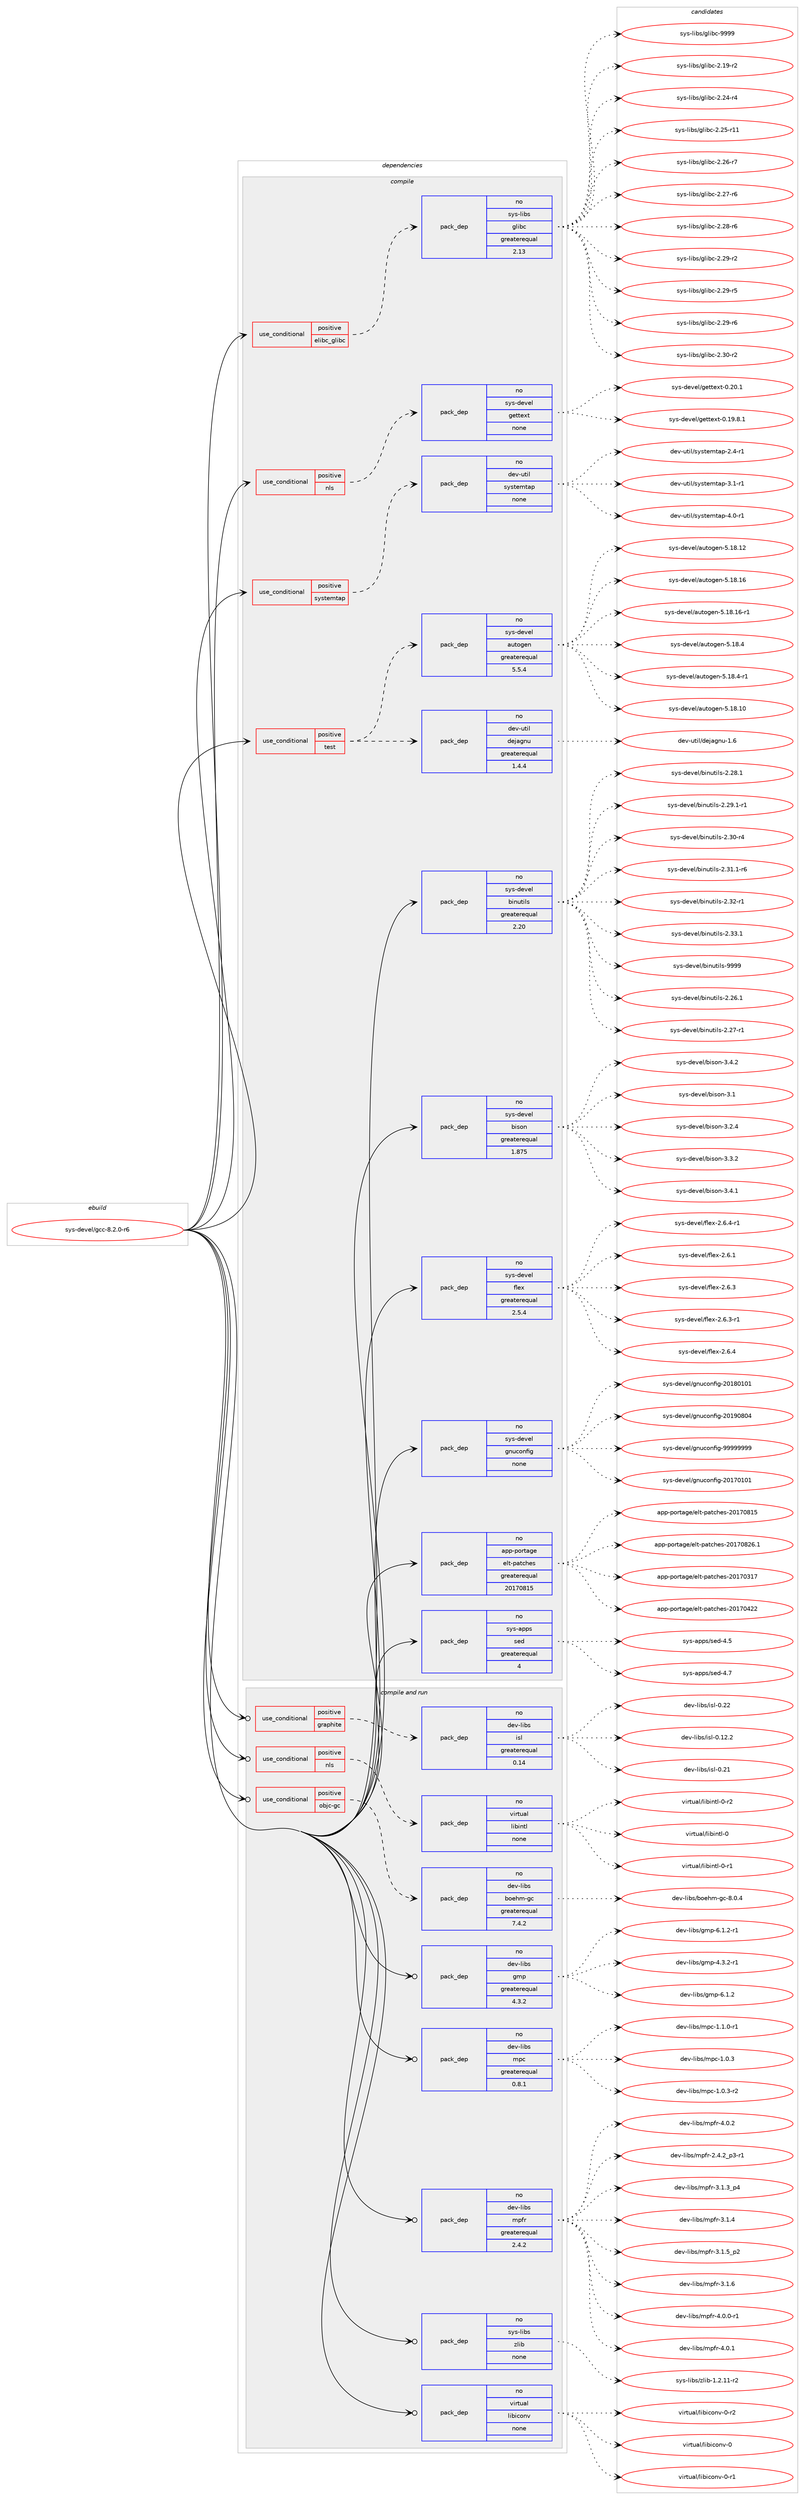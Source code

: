 digraph prolog {

# *************
# Graph options
# *************

newrank=true;
concentrate=true;
compound=true;
graph [rankdir=LR,fontname=Helvetica,fontsize=10,ranksep=1.5];#, ranksep=2.5, nodesep=0.2];
edge  [arrowhead=vee];
node  [fontname=Helvetica,fontsize=10];

# **********
# The ebuild
# **********

subgraph cluster_leftcol {
color=gray;
rank=same;
label=<<i>ebuild</i>>;
id [label="sys-devel/gcc-8.2.0-r6", color=red, width=4, href="../sys-devel/gcc-8.2.0-r6.svg"];
}

# ****************
# The dependencies
# ****************

subgraph cluster_midcol {
color=gray;
label=<<i>dependencies</i>>;
subgraph cluster_compile {
fillcolor="#eeeeee";
style=filled;
label=<<i>compile</i>>;
subgraph cond213845 {
dependency889516 [label=<<TABLE BORDER="0" CELLBORDER="1" CELLSPACING="0" CELLPADDING="4"><TR><TD ROWSPAN="3" CELLPADDING="10">use_conditional</TD></TR><TR><TD>positive</TD></TR><TR><TD>elibc_glibc</TD></TR></TABLE>>, shape=none, color=red];
subgraph pack660110 {
dependency889517 [label=<<TABLE BORDER="0" CELLBORDER="1" CELLSPACING="0" CELLPADDING="4" WIDTH="220"><TR><TD ROWSPAN="6" CELLPADDING="30">pack_dep</TD></TR><TR><TD WIDTH="110">no</TD></TR><TR><TD>sys-libs</TD></TR><TR><TD>glibc</TD></TR><TR><TD>greaterequal</TD></TR><TR><TD>2.13</TD></TR></TABLE>>, shape=none, color=blue];
}
dependency889516:e -> dependency889517:w [weight=20,style="dashed",arrowhead="vee"];
}
id:e -> dependency889516:w [weight=20,style="solid",arrowhead="vee"];
subgraph cond213846 {
dependency889518 [label=<<TABLE BORDER="0" CELLBORDER="1" CELLSPACING="0" CELLPADDING="4"><TR><TD ROWSPAN="3" CELLPADDING="10">use_conditional</TD></TR><TR><TD>positive</TD></TR><TR><TD>nls</TD></TR></TABLE>>, shape=none, color=red];
subgraph pack660111 {
dependency889519 [label=<<TABLE BORDER="0" CELLBORDER="1" CELLSPACING="0" CELLPADDING="4" WIDTH="220"><TR><TD ROWSPAN="6" CELLPADDING="30">pack_dep</TD></TR><TR><TD WIDTH="110">no</TD></TR><TR><TD>sys-devel</TD></TR><TR><TD>gettext</TD></TR><TR><TD>none</TD></TR><TR><TD></TD></TR></TABLE>>, shape=none, color=blue];
}
dependency889518:e -> dependency889519:w [weight=20,style="dashed",arrowhead="vee"];
}
id:e -> dependency889518:w [weight=20,style="solid",arrowhead="vee"];
subgraph cond213847 {
dependency889520 [label=<<TABLE BORDER="0" CELLBORDER="1" CELLSPACING="0" CELLPADDING="4"><TR><TD ROWSPAN="3" CELLPADDING="10">use_conditional</TD></TR><TR><TD>positive</TD></TR><TR><TD>systemtap</TD></TR></TABLE>>, shape=none, color=red];
subgraph pack660112 {
dependency889521 [label=<<TABLE BORDER="0" CELLBORDER="1" CELLSPACING="0" CELLPADDING="4" WIDTH="220"><TR><TD ROWSPAN="6" CELLPADDING="30">pack_dep</TD></TR><TR><TD WIDTH="110">no</TD></TR><TR><TD>dev-util</TD></TR><TR><TD>systemtap</TD></TR><TR><TD>none</TD></TR><TR><TD></TD></TR></TABLE>>, shape=none, color=blue];
}
dependency889520:e -> dependency889521:w [weight=20,style="dashed",arrowhead="vee"];
}
id:e -> dependency889520:w [weight=20,style="solid",arrowhead="vee"];
subgraph cond213848 {
dependency889522 [label=<<TABLE BORDER="0" CELLBORDER="1" CELLSPACING="0" CELLPADDING="4"><TR><TD ROWSPAN="3" CELLPADDING="10">use_conditional</TD></TR><TR><TD>positive</TD></TR><TR><TD>test</TD></TR></TABLE>>, shape=none, color=red];
subgraph pack660113 {
dependency889523 [label=<<TABLE BORDER="0" CELLBORDER="1" CELLSPACING="0" CELLPADDING="4" WIDTH="220"><TR><TD ROWSPAN="6" CELLPADDING="30">pack_dep</TD></TR><TR><TD WIDTH="110">no</TD></TR><TR><TD>dev-util</TD></TR><TR><TD>dejagnu</TD></TR><TR><TD>greaterequal</TD></TR><TR><TD>1.4.4</TD></TR></TABLE>>, shape=none, color=blue];
}
dependency889522:e -> dependency889523:w [weight=20,style="dashed",arrowhead="vee"];
subgraph pack660114 {
dependency889524 [label=<<TABLE BORDER="0" CELLBORDER="1" CELLSPACING="0" CELLPADDING="4" WIDTH="220"><TR><TD ROWSPAN="6" CELLPADDING="30">pack_dep</TD></TR><TR><TD WIDTH="110">no</TD></TR><TR><TD>sys-devel</TD></TR><TR><TD>autogen</TD></TR><TR><TD>greaterequal</TD></TR><TR><TD>5.5.4</TD></TR></TABLE>>, shape=none, color=blue];
}
dependency889522:e -> dependency889524:w [weight=20,style="dashed",arrowhead="vee"];
}
id:e -> dependency889522:w [weight=20,style="solid",arrowhead="vee"];
subgraph pack660115 {
dependency889525 [label=<<TABLE BORDER="0" CELLBORDER="1" CELLSPACING="0" CELLPADDING="4" WIDTH="220"><TR><TD ROWSPAN="6" CELLPADDING="30">pack_dep</TD></TR><TR><TD WIDTH="110">no</TD></TR><TR><TD>app-portage</TD></TR><TR><TD>elt-patches</TD></TR><TR><TD>greaterequal</TD></TR><TR><TD>20170815</TD></TR></TABLE>>, shape=none, color=blue];
}
id:e -> dependency889525:w [weight=20,style="solid",arrowhead="vee"];
subgraph pack660116 {
dependency889526 [label=<<TABLE BORDER="0" CELLBORDER="1" CELLSPACING="0" CELLPADDING="4" WIDTH="220"><TR><TD ROWSPAN="6" CELLPADDING="30">pack_dep</TD></TR><TR><TD WIDTH="110">no</TD></TR><TR><TD>sys-apps</TD></TR><TR><TD>sed</TD></TR><TR><TD>greaterequal</TD></TR><TR><TD>4</TD></TR></TABLE>>, shape=none, color=blue];
}
id:e -> dependency889526:w [weight=20,style="solid",arrowhead="vee"];
subgraph pack660117 {
dependency889527 [label=<<TABLE BORDER="0" CELLBORDER="1" CELLSPACING="0" CELLPADDING="4" WIDTH="220"><TR><TD ROWSPAN="6" CELLPADDING="30">pack_dep</TD></TR><TR><TD WIDTH="110">no</TD></TR><TR><TD>sys-devel</TD></TR><TR><TD>binutils</TD></TR><TR><TD>greaterequal</TD></TR><TR><TD>2.20</TD></TR></TABLE>>, shape=none, color=blue];
}
id:e -> dependency889527:w [weight=20,style="solid",arrowhead="vee"];
subgraph pack660118 {
dependency889528 [label=<<TABLE BORDER="0" CELLBORDER="1" CELLSPACING="0" CELLPADDING="4" WIDTH="220"><TR><TD ROWSPAN="6" CELLPADDING="30">pack_dep</TD></TR><TR><TD WIDTH="110">no</TD></TR><TR><TD>sys-devel</TD></TR><TR><TD>bison</TD></TR><TR><TD>greaterequal</TD></TR><TR><TD>1.875</TD></TR></TABLE>>, shape=none, color=blue];
}
id:e -> dependency889528:w [weight=20,style="solid",arrowhead="vee"];
subgraph pack660119 {
dependency889529 [label=<<TABLE BORDER="0" CELLBORDER="1" CELLSPACING="0" CELLPADDING="4" WIDTH="220"><TR><TD ROWSPAN="6" CELLPADDING="30">pack_dep</TD></TR><TR><TD WIDTH="110">no</TD></TR><TR><TD>sys-devel</TD></TR><TR><TD>flex</TD></TR><TR><TD>greaterequal</TD></TR><TR><TD>2.5.4</TD></TR></TABLE>>, shape=none, color=blue];
}
id:e -> dependency889529:w [weight=20,style="solid",arrowhead="vee"];
subgraph pack660120 {
dependency889530 [label=<<TABLE BORDER="0" CELLBORDER="1" CELLSPACING="0" CELLPADDING="4" WIDTH="220"><TR><TD ROWSPAN="6" CELLPADDING="30">pack_dep</TD></TR><TR><TD WIDTH="110">no</TD></TR><TR><TD>sys-devel</TD></TR><TR><TD>gnuconfig</TD></TR><TR><TD>none</TD></TR><TR><TD></TD></TR></TABLE>>, shape=none, color=blue];
}
id:e -> dependency889530:w [weight=20,style="solid",arrowhead="vee"];
}
subgraph cluster_compileandrun {
fillcolor="#eeeeee";
style=filled;
label=<<i>compile and run</i>>;
subgraph cond213849 {
dependency889531 [label=<<TABLE BORDER="0" CELLBORDER="1" CELLSPACING="0" CELLPADDING="4"><TR><TD ROWSPAN="3" CELLPADDING="10">use_conditional</TD></TR><TR><TD>positive</TD></TR><TR><TD>graphite</TD></TR></TABLE>>, shape=none, color=red];
subgraph pack660121 {
dependency889532 [label=<<TABLE BORDER="0" CELLBORDER="1" CELLSPACING="0" CELLPADDING="4" WIDTH="220"><TR><TD ROWSPAN="6" CELLPADDING="30">pack_dep</TD></TR><TR><TD WIDTH="110">no</TD></TR><TR><TD>dev-libs</TD></TR><TR><TD>isl</TD></TR><TR><TD>greaterequal</TD></TR><TR><TD>0.14</TD></TR></TABLE>>, shape=none, color=blue];
}
dependency889531:e -> dependency889532:w [weight=20,style="dashed",arrowhead="vee"];
}
id:e -> dependency889531:w [weight=20,style="solid",arrowhead="odotvee"];
subgraph cond213850 {
dependency889533 [label=<<TABLE BORDER="0" CELLBORDER="1" CELLSPACING="0" CELLPADDING="4"><TR><TD ROWSPAN="3" CELLPADDING="10">use_conditional</TD></TR><TR><TD>positive</TD></TR><TR><TD>nls</TD></TR></TABLE>>, shape=none, color=red];
subgraph pack660122 {
dependency889534 [label=<<TABLE BORDER="0" CELLBORDER="1" CELLSPACING="0" CELLPADDING="4" WIDTH="220"><TR><TD ROWSPAN="6" CELLPADDING="30">pack_dep</TD></TR><TR><TD WIDTH="110">no</TD></TR><TR><TD>virtual</TD></TR><TR><TD>libintl</TD></TR><TR><TD>none</TD></TR><TR><TD></TD></TR></TABLE>>, shape=none, color=blue];
}
dependency889533:e -> dependency889534:w [weight=20,style="dashed",arrowhead="vee"];
}
id:e -> dependency889533:w [weight=20,style="solid",arrowhead="odotvee"];
subgraph cond213851 {
dependency889535 [label=<<TABLE BORDER="0" CELLBORDER="1" CELLSPACING="0" CELLPADDING="4"><TR><TD ROWSPAN="3" CELLPADDING="10">use_conditional</TD></TR><TR><TD>positive</TD></TR><TR><TD>objc-gc</TD></TR></TABLE>>, shape=none, color=red];
subgraph pack660123 {
dependency889536 [label=<<TABLE BORDER="0" CELLBORDER="1" CELLSPACING="0" CELLPADDING="4" WIDTH="220"><TR><TD ROWSPAN="6" CELLPADDING="30">pack_dep</TD></TR><TR><TD WIDTH="110">no</TD></TR><TR><TD>dev-libs</TD></TR><TR><TD>boehm-gc</TD></TR><TR><TD>greaterequal</TD></TR><TR><TD>7.4.2</TD></TR></TABLE>>, shape=none, color=blue];
}
dependency889535:e -> dependency889536:w [weight=20,style="dashed",arrowhead="vee"];
}
id:e -> dependency889535:w [weight=20,style="solid",arrowhead="odotvee"];
subgraph pack660124 {
dependency889537 [label=<<TABLE BORDER="0" CELLBORDER="1" CELLSPACING="0" CELLPADDING="4" WIDTH="220"><TR><TD ROWSPAN="6" CELLPADDING="30">pack_dep</TD></TR><TR><TD WIDTH="110">no</TD></TR><TR><TD>dev-libs</TD></TR><TR><TD>gmp</TD></TR><TR><TD>greaterequal</TD></TR><TR><TD>4.3.2</TD></TR></TABLE>>, shape=none, color=blue];
}
id:e -> dependency889537:w [weight=20,style="solid",arrowhead="odotvee"];
subgraph pack660125 {
dependency889538 [label=<<TABLE BORDER="0" CELLBORDER="1" CELLSPACING="0" CELLPADDING="4" WIDTH="220"><TR><TD ROWSPAN="6" CELLPADDING="30">pack_dep</TD></TR><TR><TD WIDTH="110">no</TD></TR><TR><TD>dev-libs</TD></TR><TR><TD>mpc</TD></TR><TR><TD>greaterequal</TD></TR><TR><TD>0.8.1</TD></TR></TABLE>>, shape=none, color=blue];
}
id:e -> dependency889538:w [weight=20,style="solid",arrowhead="odotvee"];
subgraph pack660126 {
dependency889539 [label=<<TABLE BORDER="0" CELLBORDER="1" CELLSPACING="0" CELLPADDING="4" WIDTH="220"><TR><TD ROWSPAN="6" CELLPADDING="30">pack_dep</TD></TR><TR><TD WIDTH="110">no</TD></TR><TR><TD>dev-libs</TD></TR><TR><TD>mpfr</TD></TR><TR><TD>greaterequal</TD></TR><TR><TD>2.4.2</TD></TR></TABLE>>, shape=none, color=blue];
}
id:e -> dependency889539:w [weight=20,style="solid",arrowhead="odotvee"];
subgraph pack660127 {
dependency889540 [label=<<TABLE BORDER="0" CELLBORDER="1" CELLSPACING="0" CELLPADDING="4" WIDTH="220"><TR><TD ROWSPAN="6" CELLPADDING="30">pack_dep</TD></TR><TR><TD WIDTH="110">no</TD></TR><TR><TD>sys-libs</TD></TR><TR><TD>zlib</TD></TR><TR><TD>none</TD></TR><TR><TD></TD></TR></TABLE>>, shape=none, color=blue];
}
id:e -> dependency889540:w [weight=20,style="solid",arrowhead="odotvee"];
subgraph pack660128 {
dependency889541 [label=<<TABLE BORDER="0" CELLBORDER="1" CELLSPACING="0" CELLPADDING="4" WIDTH="220"><TR><TD ROWSPAN="6" CELLPADDING="30">pack_dep</TD></TR><TR><TD WIDTH="110">no</TD></TR><TR><TD>virtual</TD></TR><TR><TD>libiconv</TD></TR><TR><TD>none</TD></TR><TR><TD></TD></TR></TABLE>>, shape=none, color=blue];
}
id:e -> dependency889541:w [weight=20,style="solid",arrowhead="odotvee"];
}
subgraph cluster_run {
fillcolor="#eeeeee";
style=filled;
label=<<i>run</i>>;
}
}

# **************
# The candidates
# **************

subgraph cluster_choices {
rank=same;
color=gray;
label=<<i>candidates</i>>;

subgraph choice660110 {
color=black;
nodesep=1;
choice115121115451081059811547103108105989945504649574511450 [label="sys-libs/glibc-2.19-r2", color=red, width=4,href="../sys-libs/glibc-2.19-r2.svg"];
choice115121115451081059811547103108105989945504650524511452 [label="sys-libs/glibc-2.24-r4", color=red, width=4,href="../sys-libs/glibc-2.24-r4.svg"];
choice11512111545108105981154710310810598994550465053451144949 [label="sys-libs/glibc-2.25-r11", color=red, width=4,href="../sys-libs/glibc-2.25-r11.svg"];
choice115121115451081059811547103108105989945504650544511455 [label="sys-libs/glibc-2.26-r7", color=red, width=4,href="../sys-libs/glibc-2.26-r7.svg"];
choice115121115451081059811547103108105989945504650554511454 [label="sys-libs/glibc-2.27-r6", color=red, width=4,href="../sys-libs/glibc-2.27-r6.svg"];
choice115121115451081059811547103108105989945504650564511454 [label="sys-libs/glibc-2.28-r6", color=red, width=4,href="../sys-libs/glibc-2.28-r6.svg"];
choice115121115451081059811547103108105989945504650574511450 [label="sys-libs/glibc-2.29-r2", color=red, width=4,href="../sys-libs/glibc-2.29-r2.svg"];
choice115121115451081059811547103108105989945504650574511453 [label="sys-libs/glibc-2.29-r5", color=red, width=4,href="../sys-libs/glibc-2.29-r5.svg"];
choice115121115451081059811547103108105989945504650574511454 [label="sys-libs/glibc-2.29-r6", color=red, width=4,href="../sys-libs/glibc-2.29-r6.svg"];
choice115121115451081059811547103108105989945504651484511450 [label="sys-libs/glibc-2.30-r2", color=red, width=4,href="../sys-libs/glibc-2.30-r2.svg"];
choice11512111545108105981154710310810598994557575757 [label="sys-libs/glibc-9999", color=red, width=4,href="../sys-libs/glibc-9999.svg"];
dependency889517:e -> choice115121115451081059811547103108105989945504649574511450:w [style=dotted,weight="100"];
dependency889517:e -> choice115121115451081059811547103108105989945504650524511452:w [style=dotted,weight="100"];
dependency889517:e -> choice11512111545108105981154710310810598994550465053451144949:w [style=dotted,weight="100"];
dependency889517:e -> choice115121115451081059811547103108105989945504650544511455:w [style=dotted,weight="100"];
dependency889517:e -> choice115121115451081059811547103108105989945504650554511454:w [style=dotted,weight="100"];
dependency889517:e -> choice115121115451081059811547103108105989945504650564511454:w [style=dotted,weight="100"];
dependency889517:e -> choice115121115451081059811547103108105989945504650574511450:w [style=dotted,weight="100"];
dependency889517:e -> choice115121115451081059811547103108105989945504650574511453:w [style=dotted,weight="100"];
dependency889517:e -> choice115121115451081059811547103108105989945504650574511454:w [style=dotted,weight="100"];
dependency889517:e -> choice115121115451081059811547103108105989945504651484511450:w [style=dotted,weight="100"];
dependency889517:e -> choice11512111545108105981154710310810598994557575757:w [style=dotted,weight="100"];
}
subgraph choice660111 {
color=black;
nodesep=1;
choice1151211154510010111810110847103101116116101120116454846495746564649 [label="sys-devel/gettext-0.19.8.1", color=red, width=4,href="../sys-devel/gettext-0.19.8.1.svg"];
choice115121115451001011181011084710310111611610112011645484650484649 [label="sys-devel/gettext-0.20.1", color=red, width=4,href="../sys-devel/gettext-0.20.1.svg"];
dependency889519:e -> choice1151211154510010111810110847103101116116101120116454846495746564649:w [style=dotted,weight="100"];
dependency889519:e -> choice115121115451001011181011084710310111611610112011645484650484649:w [style=dotted,weight="100"];
}
subgraph choice660112 {
color=black;
nodesep=1;
choice100101118451171161051084711512111511610110911697112455046524511449 [label="dev-util/systemtap-2.4-r1", color=red, width=4,href="../dev-util/systemtap-2.4-r1.svg"];
choice100101118451171161051084711512111511610110911697112455146494511449 [label="dev-util/systemtap-3.1-r1", color=red, width=4,href="../dev-util/systemtap-3.1-r1.svg"];
choice100101118451171161051084711512111511610110911697112455246484511449 [label="dev-util/systemtap-4.0-r1", color=red, width=4,href="../dev-util/systemtap-4.0-r1.svg"];
dependency889521:e -> choice100101118451171161051084711512111511610110911697112455046524511449:w [style=dotted,weight="100"];
dependency889521:e -> choice100101118451171161051084711512111511610110911697112455146494511449:w [style=dotted,weight="100"];
dependency889521:e -> choice100101118451171161051084711512111511610110911697112455246484511449:w [style=dotted,weight="100"];
}
subgraph choice660113 {
color=black;
nodesep=1;
choice10010111845117116105108471001011069710311011745494654 [label="dev-util/dejagnu-1.6", color=red, width=4,href="../dev-util/dejagnu-1.6.svg"];
dependency889523:e -> choice10010111845117116105108471001011069710311011745494654:w [style=dotted,weight="100"];
}
subgraph choice660114 {
color=black;
nodesep=1;
choice1151211154510010111810110847971171161111031011104553464956464948 [label="sys-devel/autogen-5.18.10", color=red, width=4,href="../sys-devel/autogen-5.18.10.svg"];
choice1151211154510010111810110847971171161111031011104553464956464950 [label="sys-devel/autogen-5.18.12", color=red, width=4,href="../sys-devel/autogen-5.18.12.svg"];
choice1151211154510010111810110847971171161111031011104553464956464954 [label="sys-devel/autogen-5.18.16", color=red, width=4,href="../sys-devel/autogen-5.18.16.svg"];
choice11512111545100101118101108479711711611110310111045534649564649544511449 [label="sys-devel/autogen-5.18.16-r1", color=red, width=4,href="../sys-devel/autogen-5.18.16-r1.svg"];
choice11512111545100101118101108479711711611110310111045534649564652 [label="sys-devel/autogen-5.18.4", color=red, width=4,href="../sys-devel/autogen-5.18.4.svg"];
choice115121115451001011181011084797117116111103101110455346495646524511449 [label="sys-devel/autogen-5.18.4-r1", color=red, width=4,href="../sys-devel/autogen-5.18.4-r1.svg"];
dependency889524:e -> choice1151211154510010111810110847971171161111031011104553464956464948:w [style=dotted,weight="100"];
dependency889524:e -> choice1151211154510010111810110847971171161111031011104553464956464950:w [style=dotted,weight="100"];
dependency889524:e -> choice1151211154510010111810110847971171161111031011104553464956464954:w [style=dotted,weight="100"];
dependency889524:e -> choice11512111545100101118101108479711711611110310111045534649564649544511449:w [style=dotted,weight="100"];
dependency889524:e -> choice11512111545100101118101108479711711611110310111045534649564652:w [style=dotted,weight="100"];
dependency889524:e -> choice115121115451001011181011084797117116111103101110455346495646524511449:w [style=dotted,weight="100"];
}
subgraph choice660115 {
color=black;
nodesep=1;
choice97112112451121111141169710310147101108116451129711699104101115455048495548514955 [label="app-portage/elt-patches-20170317", color=red, width=4,href="../app-portage/elt-patches-20170317.svg"];
choice97112112451121111141169710310147101108116451129711699104101115455048495548525050 [label="app-portage/elt-patches-20170422", color=red, width=4,href="../app-portage/elt-patches-20170422.svg"];
choice97112112451121111141169710310147101108116451129711699104101115455048495548564953 [label="app-portage/elt-patches-20170815", color=red, width=4,href="../app-portage/elt-patches-20170815.svg"];
choice971121124511211111411697103101471011081164511297116991041011154550484955485650544649 [label="app-portage/elt-patches-20170826.1", color=red, width=4,href="../app-portage/elt-patches-20170826.1.svg"];
dependency889525:e -> choice97112112451121111141169710310147101108116451129711699104101115455048495548514955:w [style=dotted,weight="100"];
dependency889525:e -> choice97112112451121111141169710310147101108116451129711699104101115455048495548525050:w [style=dotted,weight="100"];
dependency889525:e -> choice97112112451121111141169710310147101108116451129711699104101115455048495548564953:w [style=dotted,weight="100"];
dependency889525:e -> choice971121124511211111411697103101471011081164511297116991041011154550484955485650544649:w [style=dotted,weight="100"];
}
subgraph choice660116 {
color=black;
nodesep=1;
choice11512111545971121121154711510110045524653 [label="sys-apps/sed-4.5", color=red, width=4,href="../sys-apps/sed-4.5.svg"];
choice11512111545971121121154711510110045524655 [label="sys-apps/sed-4.7", color=red, width=4,href="../sys-apps/sed-4.7.svg"];
dependency889526:e -> choice11512111545971121121154711510110045524653:w [style=dotted,weight="100"];
dependency889526:e -> choice11512111545971121121154711510110045524655:w [style=dotted,weight="100"];
}
subgraph choice660117 {
color=black;
nodesep=1;
choice11512111545100101118101108479810511011711610510811545504650544649 [label="sys-devel/binutils-2.26.1", color=red, width=4,href="../sys-devel/binutils-2.26.1.svg"];
choice11512111545100101118101108479810511011711610510811545504650554511449 [label="sys-devel/binutils-2.27-r1", color=red, width=4,href="../sys-devel/binutils-2.27-r1.svg"];
choice11512111545100101118101108479810511011711610510811545504650564649 [label="sys-devel/binutils-2.28.1", color=red, width=4,href="../sys-devel/binutils-2.28.1.svg"];
choice115121115451001011181011084798105110117116105108115455046505746494511449 [label="sys-devel/binutils-2.29.1-r1", color=red, width=4,href="../sys-devel/binutils-2.29.1-r1.svg"];
choice11512111545100101118101108479810511011711610510811545504651484511452 [label="sys-devel/binutils-2.30-r4", color=red, width=4,href="../sys-devel/binutils-2.30-r4.svg"];
choice115121115451001011181011084798105110117116105108115455046514946494511454 [label="sys-devel/binutils-2.31.1-r6", color=red, width=4,href="../sys-devel/binutils-2.31.1-r6.svg"];
choice11512111545100101118101108479810511011711610510811545504651504511449 [label="sys-devel/binutils-2.32-r1", color=red, width=4,href="../sys-devel/binutils-2.32-r1.svg"];
choice11512111545100101118101108479810511011711610510811545504651514649 [label="sys-devel/binutils-2.33.1", color=red, width=4,href="../sys-devel/binutils-2.33.1.svg"];
choice1151211154510010111810110847981051101171161051081154557575757 [label="sys-devel/binutils-9999", color=red, width=4,href="../sys-devel/binutils-9999.svg"];
dependency889527:e -> choice11512111545100101118101108479810511011711610510811545504650544649:w [style=dotted,weight="100"];
dependency889527:e -> choice11512111545100101118101108479810511011711610510811545504650554511449:w [style=dotted,weight="100"];
dependency889527:e -> choice11512111545100101118101108479810511011711610510811545504650564649:w [style=dotted,weight="100"];
dependency889527:e -> choice115121115451001011181011084798105110117116105108115455046505746494511449:w [style=dotted,weight="100"];
dependency889527:e -> choice11512111545100101118101108479810511011711610510811545504651484511452:w [style=dotted,weight="100"];
dependency889527:e -> choice115121115451001011181011084798105110117116105108115455046514946494511454:w [style=dotted,weight="100"];
dependency889527:e -> choice11512111545100101118101108479810511011711610510811545504651504511449:w [style=dotted,weight="100"];
dependency889527:e -> choice11512111545100101118101108479810511011711610510811545504651514649:w [style=dotted,weight="100"];
dependency889527:e -> choice1151211154510010111810110847981051101171161051081154557575757:w [style=dotted,weight="100"];
}
subgraph choice660118 {
color=black;
nodesep=1;
choice11512111545100101118101108479810511511111045514649 [label="sys-devel/bison-3.1", color=red, width=4,href="../sys-devel/bison-3.1.svg"];
choice115121115451001011181011084798105115111110455146504652 [label="sys-devel/bison-3.2.4", color=red, width=4,href="../sys-devel/bison-3.2.4.svg"];
choice115121115451001011181011084798105115111110455146514650 [label="sys-devel/bison-3.3.2", color=red, width=4,href="../sys-devel/bison-3.3.2.svg"];
choice115121115451001011181011084798105115111110455146524649 [label="sys-devel/bison-3.4.1", color=red, width=4,href="../sys-devel/bison-3.4.1.svg"];
choice115121115451001011181011084798105115111110455146524650 [label="sys-devel/bison-3.4.2", color=red, width=4,href="../sys-devel/bison-3.4.2.svg"];
dependency889528:e -> choice11512111545100101118101108479810511511111045514649:w [style=dotted,weight="100"];
dependency889528:e -> choice115121115451001011181011084798105115111110455146504652:w [style=dotted,weight="100"];
dependency889528:e -> choice115121115451001011181011084798105115111110455146514650:w [style=dotted,weight="100"];
dependency889528:e -> choice115121115451001011181011084798105115111110455146524649:w [style=dotted,weight="100"];
dependency889528:e -> choice115121115451001011181011084798105115111110455146524650:w [style=dotted,weight="100"];
}
subgraph choice660119 {
color=black;
nodesep=1;
choice1151211154510010111810110847102108101120455046544649 [label="sys-devel/flex-2.6.1", color=red, width=4,href="../sys-devel/flex-2.6.1.svg"];
choice1151211154510010111810110847102108101120455046544651 [label="sys-devel/flex-2.6.3", color=red, width=4,href="../sys-devel/flex-2.6.3.svg"];
choice11512111545100101118101108471021081011204550465446514511449 [label="sys-devel/flex-2.6.3-r1", color=red, width=4,href="../sys-devel/flex-2.6.3-r1.svg"];
choice1151211154510010111810110847102108101120455046544652 [label="sys-devel/flex-2.6.4", color=red, width=4,href="../sys-devel/flex-2.6.4.svg"];
choice11512111545100101118101108471021081011204550465446524511449 [label="sys-devel/flex-2.6.4-r1", color=red, width=4,href="../sys-devel/flex-2.6.4-r1.svg"];
dependency889529:e -> choice1151211154510010111810110847102108101120455046544649:w [style=dotted,weight="100"];
dependency889529:e -> choice1151211154510010111810110847102108101120455046544651:w [style=dotted,weight="100"];
dependency889529:e -> choice11512111545100101118101108471021081011204550465446514511449:w [style=dotted,weight="100"];
dependency889529:e -> choice1151211154510010111810110847102108101120455046544652:w [style=dotted,weight="100"];
dependency889529:e -> choice11512111545100101118101108471021081011204550465446524511449:w [style=dotted,weight="100"];
}
subgraph choice660120 {
color=black;
nodesep=1;
choice115121115451001011181011084710311011799111110102105103455048495548494849 [label="sys-devel/gnuconfig-20170101", color=red, width=4,href="../sys-devel/gnuconfig-20170101.svg"];
choice115121115451001011181011084710311011799111110102105103455048495648494849 [label="sys-devel/gnuconfig-20180101", color=red, width=4,href="../sys-devel/gnuconfig-20180101.svg"];
choice115121115451001011181011084710311011799111110102105103455048495748564852 [label="sys-devel/gnuconfig-20190804", color=red, width=4,href="../sys-devel/gnuconfig-20190804.svg"];
choice115121115451001011181011084710311011799111110102105103455757575757575757 [label="sys-devel/gnuconfig-99999999", color=red, width=4,href="../sys-devel/gnuconfig-99999999.svg"];
dependency889530:e -> choice115121115451001011181011084710311011799111110102105103455048495548494849:w [style=dotted,weight="100"];
dependency889530:e -> choice115121115451001011181011084710311011799111110102105103455048495648494849:w [style=dotted,weight="100"];
dependency889530:e -> choice115121115451001011181011084710311011799111110102105103455048495748564852:w [style=dotted,weight="100"];
dependency889530:e -> choice115121115451001011181011084710311011799111110102105103455757575757575757:w [style=dotted,weight="100"];
}
subgraph choice660121 {
color=black;
nodesep=1;
choice10010111845108105981154710511510845484649504650 [label="dev-libs/isl-0.12.2", color=red, width=4,href="../dev-libs/isl-0.12.2.svg"];
choice1001011184510810598115471051151084548465049 [label="dev-libs/isl-0.21", color=red, width=4,href="../dev-libs/isl-0.21.svg"];
choice1001011184510810598115471051151084548465050 [label="dev-libs/isl-0.22", color=red, width=4,href="../dev-libs/isl-0.22.svg"];
dependency889532:e -> choice10010111845108105981154710511510845484649504650:w [style=dotted,weight="100"];
dependency889532:e -> choice1001011184510810598115471051151084548465049:w [style=dotted,weight="100"];
dependency889532:e -> choice1001011184510810598115471051151084548465050:w [style=dotted,weight="100"];
}
subgraph choice660122 {
color=black;
nodesep=1;
choice1181051141161179710847108105981051101161084548 [label="virtual/libintl-0", color=red, width=4,href="../virtual/libintl-0.svg"];
choice11810511411611797108471081059810511011610845484511449 [label="virtual/libintl-0-r1", color=red, width=4,href="../virtual/libintl-0-r1.svg"];
choice11810511411611797108471081059810511011610845484511450 [label="virtual/libintl-0-r2", color=red, width=4,href="../virtual/libintl-0-r2.svg"];
dependency889534:e -> choice1181051141161179710847108105981051101161084548:w [style=dotted,weight="100"];
dependency889534:e -> choice11810511411611797108471081059810511011610845484511449:w [style=dotted,weight="100"];
dependency889534:e -> choice11810511411611797108471081059810511011610845484511450:w [style=dotted,weight="100"];
}
subgraph choice660123 {
color=black;
nodesep=1;
choice100101118451081059811547981111011041094510399455646484652 [label="dev-libs/boehm-gc-8.0.4", color=red, width=4,href="../dev-libs/boehm-gc-8.0.4.svg"];
dependency889536:e -> choice100101118451081059811547981111011041094510399455646484652:w [style=dotted,weight="100"];
}
subgraph choice660124 {
color=black;
nodesep=1;
choice1001011184510810598115471031091124552465146504511449 [label="dev-libs/gmp-4.3.2-r1", color=red, width=4,href="../dev-libs/gmp-4.3.2-r1.svg"];
choice100101118451081059811547103109112455446494650 [label="dev-libs/gmp-6.1.2", color=red, width=4,href="../dev-libs/gmp-6.1.2.svg"];
choice1001011184510810598115471031091124554464946504511449 [label="dev-libs/gmp-6.1.2-r1", color=red, width=4,href="../dev-libs/gmp-6.1.2-r1.svg"];
dependency889537:e -> choice1001011184510810598115471031091124552465146504511449:w [style=dotted,weight="100"];
dependency889537:e -> choice100101118451081059811547103109112455446494650:w [style=dotted,weight="100"];
dependency889537:e -> choice1001011184510810598115471031091124554464946504511449:w [style=dotted,weight="100"];
}
subgraph choice660125 {
color=black;
nodesep=1;
choice10010111845108105981154710911299454946484651 [label="dev-libs/mpc-1.0.3", color=red, width=4,href="../dev-libs/mpc-1.0.3.svg"];
choice100101118451081059811547109112994549464846514511450 [label="dev-libs/mpc-1.0.3-r2", color=red, width=4,href="../dev-libs/mpc-1.0.3-r2.svg"];
choice100101118451081059811547109112994549464946484511449 [label="dev-libs/mpc-1.1.0-r1", color=red, width=4,href="../dev-libs/mpc-1.1.0-r1.svg"];
dependency889538:e -> choice10010111845108105981154710911299454946484651:w [style=dotted,weight="100"];
dependency889538:e -> choice100101118451081059811547109112994549464846514511450:w [style=dotted,weight="100"];
dependency889538:e -> choice100101118451081059811547109112994549464946484511449:w [style=dotted,weight="100"];
}
subgraph choice660126 {
color=black;
nodesep=1;
choice10010111845108105981154710911210211445504652465095112514511449 [label="dev-libs/mpfr-2.4.2_p3-r1", color=red, width=4,href="../dev-libs/mpfr-2.4.2_p3-r1.svg"];
choice1001011184510810598115471091121021144551464946519511252 [label="dev-libs/mpfr-3.1.3_p4", color=red, width=4,href="../dev-libs/mpfr-3.1.3_p4.svg"];
choice100101118451081059811547109112102114455146494652 [label="dev-libs/mpfr-3.1.4", color=red, width=4,href="../dev-libs/mpfr-3.1.4.svg"];
choice1001011184510810598115471091121021144551464946539511250 [label="dev-libs/mpfr-3.1.5_p2", color=red, width=4,href="../dev-libs/mpfr-3.1.5_p2.svg"];
choice100101118451081059811547109112102114455146494654 [label="dev-libs/mpfr-3.1.6", color=red, width=4,href="../dev-libs/mpfr-3.1.6.svg"];
choice1001011184510810598115471091121021144552464846484511449 [label="dev-libs/mpfr-4.0.0-r1", color=red, width=4,href="../dev-libs/mpfr-4.0.0-r1.svg"];
choice100101118451081059811547109112102114455246484649 [label="dev-libs/mpfr-4.0.1", color=red, width=4,href="../dev-libs/mpfr-4.0.1.svg"];
choice100101118451081059811547109112102114455246484650 [label="dev-libs/mpfr-4.0.2", color=red, width=4,href="../dev-libs/mpfr-4.0.2.svg"];
dependency889539:e -> choice10010111845108105981154710911210211445504652465095112514511449:w [style=dotted,weight="100"];
dependency889539:e -> choice1001011184510810598115471091121021144551464946519511252:w [style=dotted,weight="100"];
dependency889539:e -> choice100101118451081059811547109112102114455146494652:w [style=dotted,weight="100"];
dependency889539:e -> choice1001011184510810598115471091121021144551464946539511250:w [style=dotted,weight="100"];
dependency889539:e -> choice100101118451081059811547109112102114455146494654:w [style=dotted,weight="100"];
dependency889539:e -> choice1001011184510810598115471091121021144552464846484511449:w [style=dotted,weight="100"];
dependency889539:e -> choice100101118451081059811547109112102114455246484649:w [style=dotted,weight="100"];
dependency889539:e -> choice100101118451081059811547109112102114455246484650:w [style=dotted,weight="100"];
}
subgraph choice660127 {
color=black;
nodesep=1;
choice11512111545108105981154712210810598454946504649494511450 [label="sys-libs/zlib-1.2.11-r2", color=red, width=4,href="../sys-libs/zlib-1.2.11-r2.svg"];
dependency889540:e -> choice11512111545108105981154712210810598454946504649494511450:w [style=dotted,weight="100"];
}
subgraph choice660128 {
color=black;
nodesep=1;
choice118105114116117971084710810598105991111101184548 [label="virtual/libiconv-0", color=red, width=4,href="../virtual/libiconv-0.svg"];
choice1181051141161179710847108105981059911111011845484511449 [label="virtual/libiconv-0-r1", color=red, width=4,href="../virtual/libiconv-0-r1.svg"];
choice1181051141161179710847108105981059911111011845484511450 [label="virtual/libiconv-0-r2", color=red, width=4,href="../virtual/libiconv-0-r2.svg"];
dependency889541:e -> choice118105114116117971084710810598105991111101184548:w [style=dotted,weight="100"];
dependency889541:e -> choice1181051141161179710847108105981059911111011845484511449:w [style=dotted,weight="100"];
dependency889541:e -> choice1181051141161179710847108105981059911111011845484511450:w [style=dotted,weight="100"];
}
}

}
